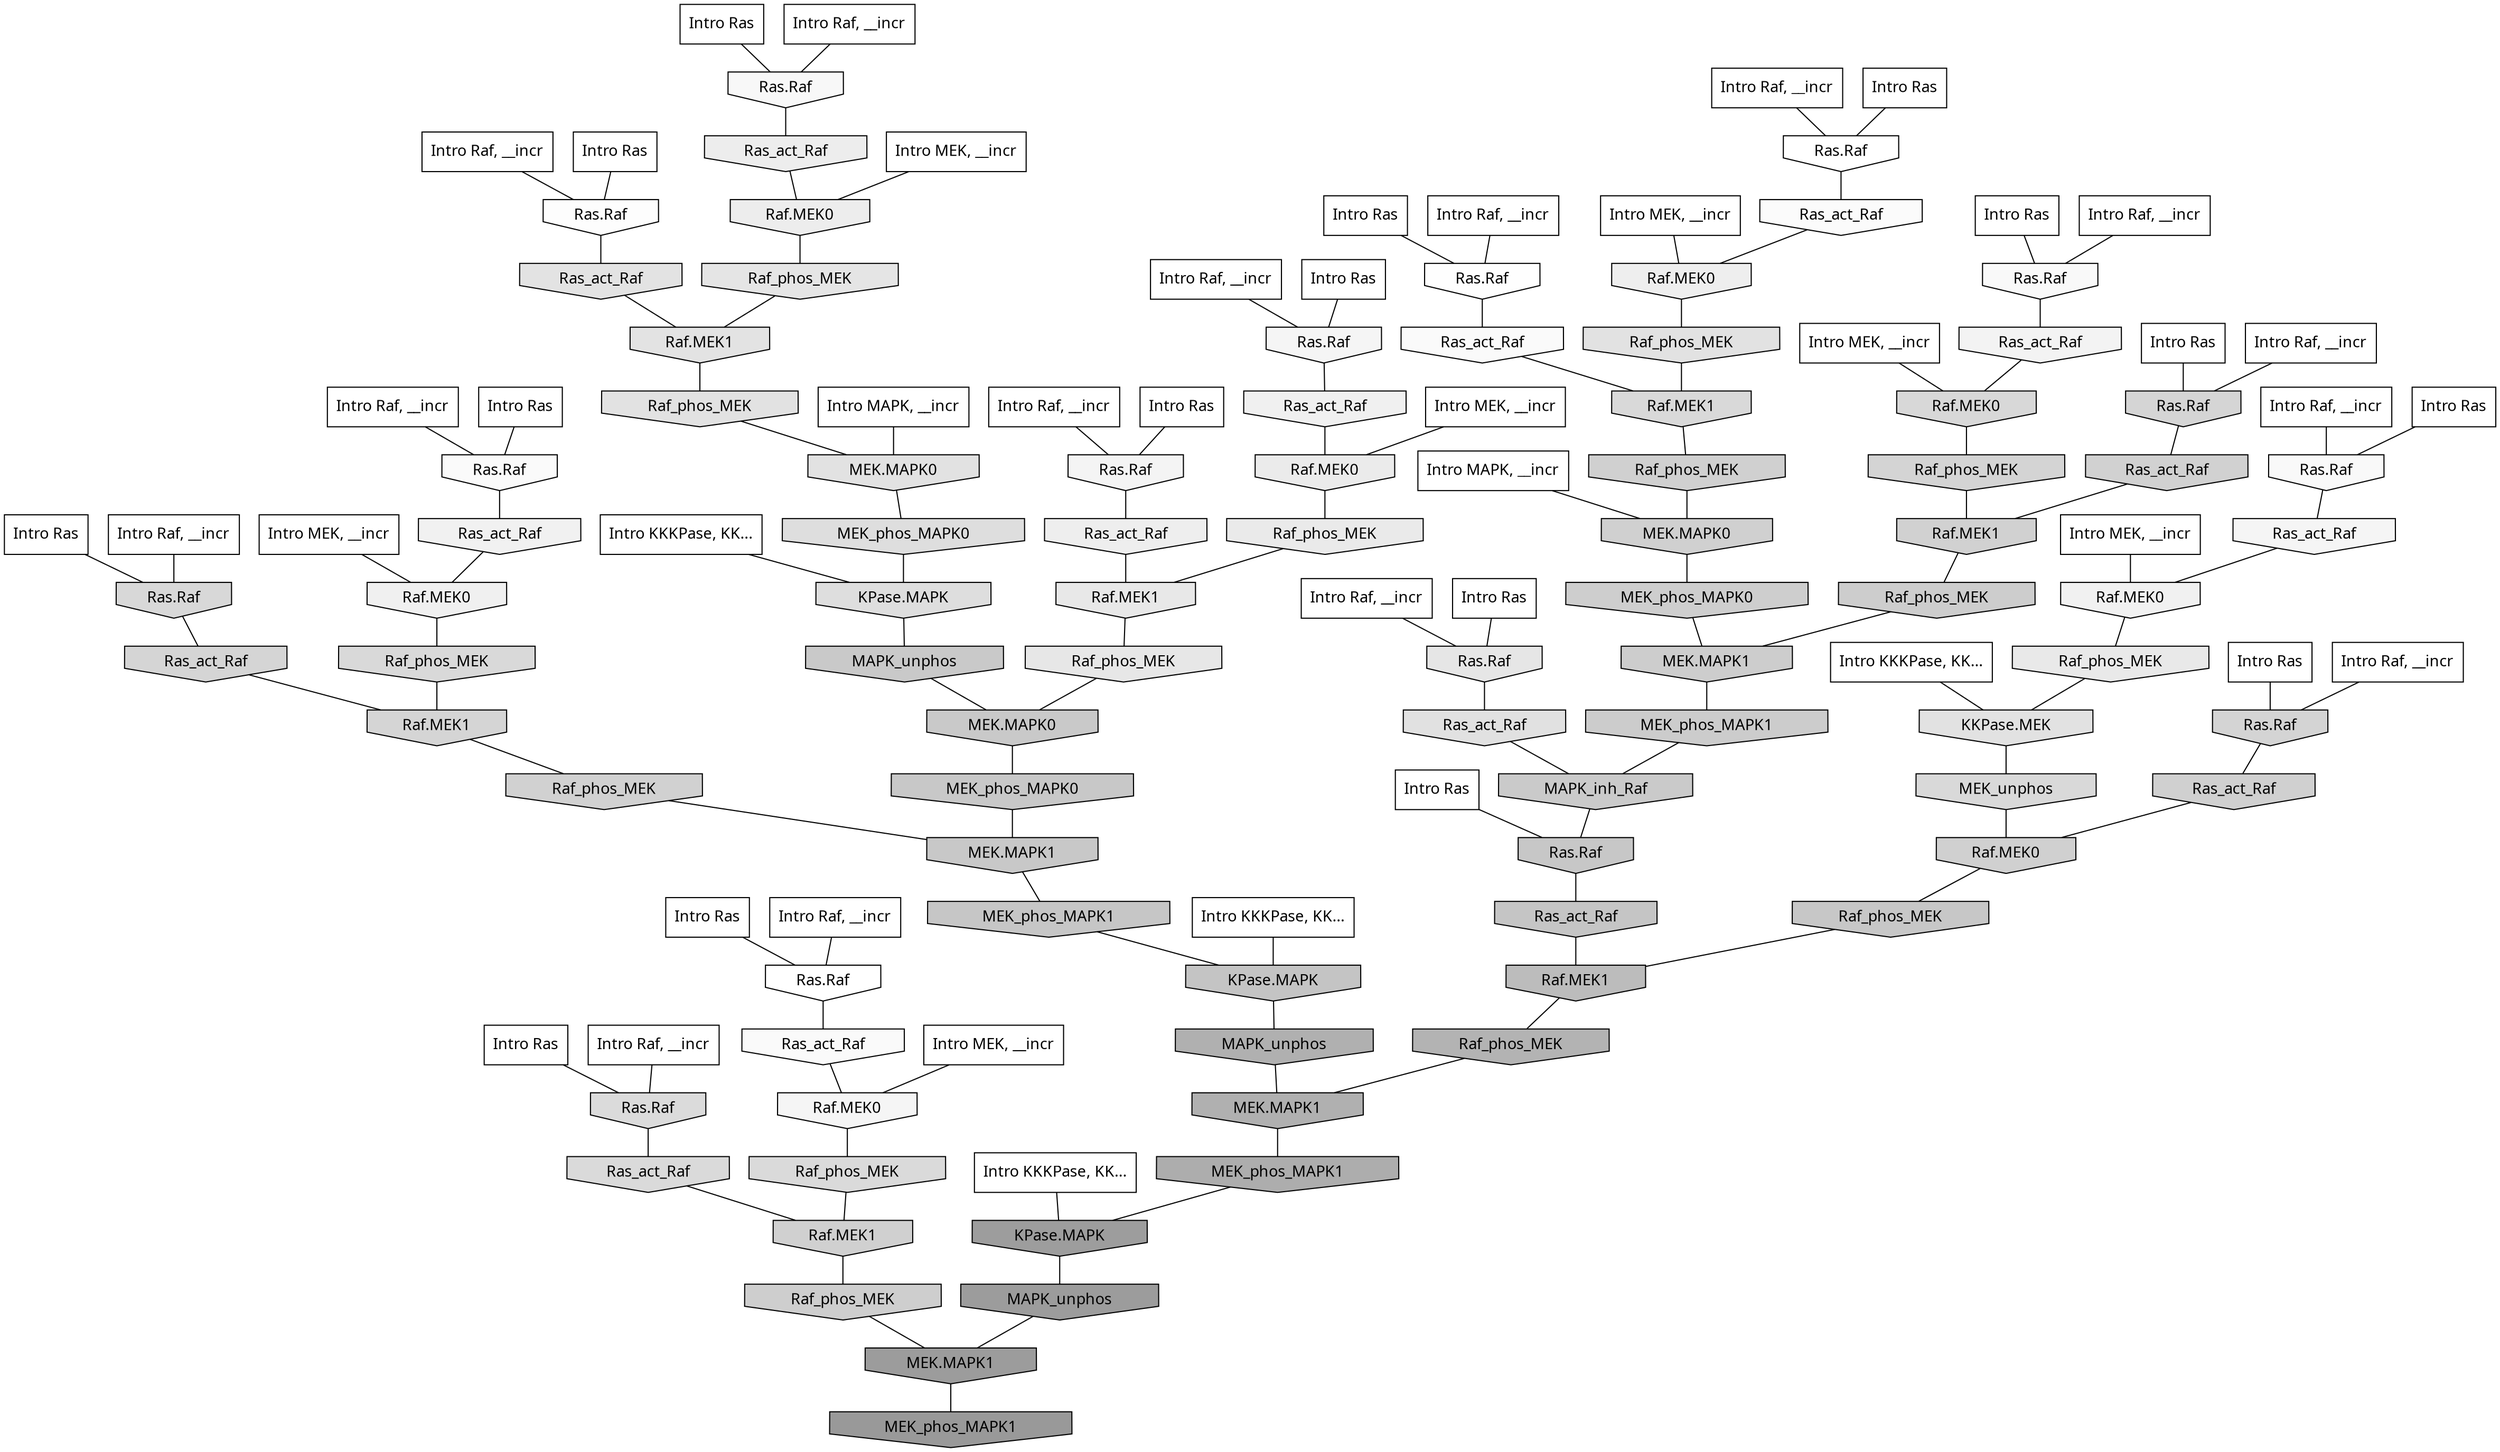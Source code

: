 digraph G{
  rankdir="TB";
  ranksep=0.30;
  node [fontname="CMU Serif"];
  edge [fontname="CMU Serif"];
  
  4 [label="Intro Ras", shape=rectangle, style=filled, fillcolor="0.000 0.000 1.000"]
  
  5 [label="Intro Ras", shape=rectangle, style=filled, fillcolor="0.000 0.000 1.000"]
  
  7 [label="Intro Ras", shape=rectangle, style=filled, fillcolor="0.000 0.000 1.000"]
  
  8 [label="Intro Ras", shape=rectangle, style=filled, fillcolor="0.000 0.000 1.000"]
  
  11 [label="Intro Ras", shape=rectangle, style=filled, fillcolor="0.000 0.000 1.000"]
  
  13 [label="Intro Ras", shape=rectangle, style=filled, fillcolor="0.000 0.000 1.000"]
  
  15 [label="Intro Ras", shape=rectangle, style=filled, fillcolor="0.000 0.000 1.000"]
  
  33 [label="Intro Ras", shape=rectangle, style=filled, fillcolor="0.000 0.000 1.000"]
  
  37 [label="Intro Ras", shape=rectangle, style=filled, fillcolor="0.000 0.000 1.000"]
  
  52 [label="Intro Ras", shape=rectangle, style=filled, fillcolor="0.000 0.000 1.000"]
  
  59 [label="Intro Ras", shape=rectangle, style=filled, fillcolor="0.000 0.000 1.000"]
  
  60 [label="Intro Ras", shape=rectangle, style=filled, fillcolor="0.000 0.000 1.000"]
  
  64 [label="Intro Ras", shape=rectangle, style=filled, fillcolor="0.000 0.000 1.000"]
  
  67 [label="Intro Ras", shape=rectangle, style=filled, fillcolor="0.000 0.000 1.000"]
  
  78 [label="Intro Ras", shape=rectangle, style=filled, fillcolor="0.000 0.000 1.000"]
  
  97 [label="Intro Ras", shape=rectangle, style=filled, fillcolor="0.000 0.000 1.000"]
  
  139 [label="Intro Raf, __incr", shape=rectangle, style=filled, fillcolor="0.000 0.000 1.000"]
  
  290 [label="Intro Raf, __incr", shape=rectangle, style=filled, fillcolor="0.000 0.000 1.000"]
  
  447 [label="Intro Raf, __incr", shape=rectangle, style=filled, fillcolor="0.000 0.000 1.000"]
  
  497 [label="Intro Raf, __incr", shape=rectangle, style=filled, fillcolor="0.000 0.000 1.000"]
  
  628 [label="Intro Raf, __incr", shape=rectangle, style=filled, fillcolor="0.000 0.000 1.000"]
  
  669 [label="Intro Raf, __incr", shape=rectangle, style=filled, fillcolor="0.000 0.000 1.000"]
  
  671 [label="Intro Raf, __incr", shape=rectangle, style=filled, fillcolor="0.000 0.000 1.000"]
  
  698 [label="Intro Raf, __incr", shape=rectangle, style=filled, fillcolor="0.000 0.000 1.000"]
  
  916 [label="Intro Raf, __incr", shape=rectangle, style=filled, fillcolor="0.000 0.000 1.000"]
  
  930 [label="Intro Raf, __incr", shape=rectangle, style=filled, fillcolor="0.000 0.000 1.000"]
  
  984 [label="Intro Raf, __incr", shape=rectangle, style=filled, fillcolor="0.000 0.000 1.000"]
  
  994 [label="Intro Raf, __incr", shape=rectangle, style=filled, fillcolor="0.000 0.000 1.000"]
  
  1056 [label="Intro Raf, __incr", shape=rectangle, style=filled, fillcolor="0.000 0.000 1.000"]
  
  1065 [label="Intro Raf, __incr", shape=rectangle, style=filled, fillcolor="0.000 0.000 1.000"]
  
  1090 [label="Intro Raf, __incr", shape=rectangle, style=filled, fillcolor="0.000 0.000 1.000"]
  
  1142 [label="Intro MEK, __incr", shape=rectangle, style=filled, fillcolor="0.000 0.000 1.000"]
  
  1328 [label="Intro MEK, __incr", shape=rectangle, style=filled, fillcolor="0.000 0.000 1.000"]
  
  1388 [label="Intro MEK, __incr", shape=rectangle, style=filled, fillcolor="0.000 0.000 1.000"]
  
  1506 [label="Intro MEK, __incr", shape=rectangle, style=filled, fillcolor="0.000 0.000 1.000"]
  
  1661 [label="Intro MEK, __incr", shape=rectangle, style=filled, fillcolor="0.000 0.000 1.000"]
  
  1770 [label="Intro MEK, __incr", shape=rectangle, style=filled, fillcolor="0.000 0.000 1.000"]
  
  2069 [label="Intro MEK, __incr", shape=rectangle, style=filled, fillcolor="0.000 0.000 1.000"]
  
  2732 [label="Intro MAPK, __incr", shape=rectangle, style=filled, fillcolor="0.000 0.000 1.000"]
  
  3064 [label="Intro MAPK, __incr", shape=rectangle, style=filled, fillcolor="0.000 0.000 1.000"]
  
  3119 [label="Intro KKKPase, KK...", shape=rectangle, style=filled, fillcolor="0.000 0.000 1.000"]
  
  3124 [label="Intro KKKPase, KK...", shape=rectangle, style=filled, fillcolor="0.000 0.000 1.000"]
  
  3128 [label="Intro KKKPase, KK...", shape=rectangle, style=filled, fillcolor="0.000 0.000 1.000"]
  
  3191 [label="Intro KKKPase, KK...", shape=rectangle, style=filled, fillcolor="0.000 0.000 1.000"]
  
  3258 [label="Ras.Raf", shape=invhouse, style=filled, fillcolor="0.000 0.000 1.000"]
  
  3306 [label="Ras.Raf", shape=invhouse, style=filled, fillcolor="0.000 0.000 1.000"]
  
  3411 [label="Ras.Raf", shape=invhouse, style=filled, fillcolor="0.000 0.000 0.993"]
  
  3415 [label="Ras.Raf", shape=invhouse, style=filled, fillcolor="0.000 0.000 0.992"]
  
  3564 [label="Ras_act_Raf", shape=invhouse, style=filled, fillcolor="0.000 0.000 0.981"]
  
  3569 [label="Ras_act_Raf", shape=invhouse, style=filled, fillcolor="0.000 0.000 0.980"]
  
  3605 [label="Ras_act_Raf", shape=invhouse, style=filled, fillcolor="0.000 0.000 0.978"]
  
  3616 [label="Ras.Raf", shape=invhouse, style=filled, fillcolor="0.000 0.000 0.978"]
  
  3651 [label="Ras.Raf", shape=invhouse, style=filled, fillcolor="0.000 0.000 0.976"]
  
  3689 [label="Ras.Raf", shape=invhouse, style=filled, fillcolor="0.000 0.000 0.974"]
  
  3779 [label="Ras.Raf", shape=invhouse, style=filled, fillcolor="0.000 0.000 0.970"]
  
  4086 [label="Ras.Raf", shape=invhouse, style=filled, fillcolor="0.000 0.000 0.960"]
  
  4120 [label="Ras_act_Raf", shape=invhouse, style=filled, fillcolor="0.000 0.000 0.959"]
  
  4166 [label="Raf.MEK0", shape=invhouse, style=filled, fillcolor="0.000 0.000 0.958"]
  
  4195 [label="Ras.Raf", shape=invhouse, style=filled, fillcolor="0.000 0.000 0.956"]
  
  4372 [label="Ras_act_Raf", shape=invhouse, style=filled, fillcolor="0.000 0.000 0.950"]
  
  4565 [label="Ras_act_Raf", shape=invhouse, style=filled, fillcolor="0.000 0.000 0.943"]
  
  4636 [label="Raf.MEK0", shape=invhouse, style=filled, fillcolor="0.000 0.000 0.942"]
  
  4643 [label="Raf.MEK0", shape=invhouse, style=filled, fillcolor="0.000 0.000 0.941"]
  
  4693 [label="Ras_act_Raf", shape=invhouse, style=filled, fillcolor="0.000 0.000 0.940"]
  
  4915 [label="Ras_act_Raf", shape=invhouse, style=filled, fillcolor="0.000 0.000 0.933"]
  
  5011 [label="Raf.MEK0", shape=invhouse, style=filled, fillcolor="0.000 0.000 0.930"]
  
  5097 [label="Ras_act_Raf", shape=invhouse, style=filled, fillcolor="0.000 0.000 0.928"]
  
  5100 [label="Raf.MEK0", shape=invhouse, style=filled, fillcolor="0.000 0.000 0.928"]
  
  5383 [label="Raf.MEK0", shape=invhouse, style=filled, fillcolor="0.000 0.000 0.921"]
  
  5488 [label="Raf_phos_MEK", shape=invhouse, style=filled, fillcolor="0.000 0.000 0.917"]
  
  5602 [label="Raf_phos_MEK", shape=invhouse, style=filled, fillcolor="0.000 0.000 0.913"]
  
  5729 [label="Raf.MEK1", shape=invhouse, style=filled, fillcolor="0.000 0.000 0.910"]
  
  5896 [label="Raf_phos_MEK", shape=invhouse, style=filled, fillcolor="0.000 0.000 0.906"]
  
  6023 [label="Ras.Raf", shape=invhouse, style=filled, fillcolor="0.000 0.000 0.902"]
  
  6239 [label="Raf_phos_MEK", shape=invhouse, style=filled, fillcolor="0.000 0.000 0.897"]
  
  6619 [label="Ras_act_Raf", shape=invhouse, style=filled, fillcolor="0.000 0.000 0.889"]
  
  6622 [label="Raf.MEK1", shape=invhouse, style=filled, fillcolor="0.000 0.000 0.889"]
  
  6806 [label="Raf_phos_MEK", shape=invhouse, style=filled, fillcolor="0.000 0.000 0.886"]
  
  6808 [label="MEK.MAPK0", shape=invhouse, style=filled, fillcolor="0.000 0.000 0.886"]
  
  6829 [label="Raf_phos_MEK", shape=invhouse, style=filled, fillcolor="0.000 0.000 0.885"]
  
  6946 [label="KKPase.MEK", shape=invhouse, style=filled, fillcolor="0.000 0.000 0.883"]
  
  7175 [label="Ras_act_Raf", shape=invhouse, style=filled, fillcolor="0.000 0.000 0.880"]
  
  7744 [label="MEK_phos_MAPK0", shape=invhouse, style=filled, fillcolor="0.000 0.000 0.871"]
  
  7793 [label="KPase.MAPK", shape=invhouse, style=filled, fillcolor="0.000 0.000 0.870"]
  
  8752 [label="Ras.Raf", shape=invhouse, style=filled, fillcolor="0.000 0.000 0.856"]
  
  8906 [label="Ras_act_Raf", shape=invhouse, style=filled, fillcolor="0.000 0.000 0.853"]
  
  9002 [label="Raf_phos_MEK", shape=invhouse, style=filled, fillcolor="0.000 0.000 0.852"]
  
  9094 [label="Raf_phos_MEK", shape=invhouse, style=filled, fillcolor="0.000 0.000 0.851"]
  
  9175 [label="MEK_unphos", shape=invhouse, style=filled, fillcolor="0.000 0.000 0.850"]
  
  9198 [label="Raf.MEK1", shape=invhouse, style=filled, fillcolor="0.000 0.000 0.849"]
  
  9573 [label="Raf.MEK0", shape=invhouse, style=filled, fillcolor="0.000 0.000 0.846"]
  
  9729 [label="Ras.Raf", shape=invhouse, style=filled, fillcolor="0.000 0.000 0.844"]
  
  10536 [label="Ras.Raf", shape=invhouse, style=filled, fillcolor="0.000 0.000 0.835"]
  
  10645 [label="Ras_act_Raf", shape=invhouse, style=filled, fillcolor="0.000 0.000 0.834"]
  
  10653 [label="Raf.MEK1", shape=invhouse, style=filled, fillcolor="0.000 0.000 0.834"]
  
  10925 [label="Raf_phos_MEK", shape=invhouse, style=filled, fillcolor="0.000 0.000 0.831"]
  
  11021 [label="Ras.Raf", shape=invhouse, style=filled, fillcolor="0.000 0.000 0.830"]
  
  12160 [label="Raf_phos_MEK", shape=invhouse, style=filled, fillcolor="0.000 0.000 0.820"]
  
  12267 [label="Ras_act_Raf", shape=invhouse, style=filled, fillcolor="0.000 0.000 0.819"]
  
  12273 [label="Raf.MEK1", shape=invhouse, style=filled, fillcolor="0.000 0.000 0.819"]
  
  12697 [label="Ras_act_Raf", shape=invhouse, style=filled, fillcolor="0.000 0.000 0.816"]
  
  12701 [label="Raf.MEK0", shape=invhouse, style=filled, fillcolor="0.000 0.000 0.816"]
  
  12799 [label="Raf.MEK1", shape=invhouse, style=filled, fillcolor="0.000 0.000 0.815"]
  
  12966 [label="Raf_phos_MEK", shape=invhouse, style=filled, fillcolor="0.000 0.000 0.814"]
  
  12975 [label="MEK.MAPK0", shape=invhouse, style=filled, fillcolor="0.000 0.000 0.814"]
  
  13827 [label="MEK_phos_MAPK0", shape=invhouse, style=filled, fillcolor="0.000 0.000 0.807"]
  
  14200 [label="Raf_phos_MEK", shape=invhouse, style=filled, fillcolor="0.000 0.000 0.805"]
  
  14438 [label="Raf_phos_MEK", shape=invhouse, style=filled, fillcolor="0.000 0.000 0.803"]
  
  14446 [label="MEK.MAPK1", shape=invhouse, style=filled, fillcolor="0.000 0.000 0.803"]
  
  15177 [label="MEK_phos_MAPK1", shape=invhouse, style=filled, fillcolor="0.000 0.000 0.798"]
  
  15833 [label="MAPK_inh_Raf", shape=invhouse, style=filled, fillcolor="0.000 0.000 0.792"]
  
  16274 [label="MAPK_unphos", shape=invhouse, style=filled, fillcolor="0.000 0.000 0.787"]
  
  16278 [label="MEK.MAPK0", shape=invhouse, style=filled, fillcolor="0.000 0.000 0.787"]
  
  16667 [label="MEK_phos_MAPK0", shape=invhouse, style=filled, fillcolor="0.000 0.000 0.782"]
  
  16668 [label="MEK.MAPK1", shape=invhouse, style=filled, fillcolor="0.000 0.000 0.782"]
  
  16851 [label="Raf_phos_MEK", shape=invhouse, style=filled, fillcolor="0.000 0.000 0.780"]
  
  16971 [label="Ras.Raf", shape=invhouse, style=filled, fillcolor="0.000 0.000 0.778"]
  
  17219 [label="MEK_phos_MAPK1", shape=invhouse, style=filled, fillcolor="0.000 0.000 0.775"]
  
  17515 [label="Ras_act_Raf", shape=invhouse, style=filled, fillcolor="0.000 0.000 0.770"]
  
  17540 [label="KPase.MAPK", shape=invhouse, style=filled, fillcolor="0.000 0.000 0.769"]
  
  19099 [label="Raf.MEK1", shape=invhouse, style=filled, fillcolor="0.000 0.000 0.737"]
  
  20401 [label="Raf_phos_MEK", shape=invhouse, style=filled, fillcolor="0.000 0.000 0.703"]
  
  20767 [label="MAPK_unphos", shape=invhouse, style=filled, fillcolor="0.000 0.000 0.691"]
  
  20771 [label="MEK.MAPK1", shape=invhouse, style=filled, fillcolor="0.000 0.000 0.691"]
  
  21215 [label="MEK_phos_MAPK1", shape=invhouse, style=filled, fillcolor="0.000 0.000 0.678"]
  
  23071 [label="KPase.MAPK", shape=invhouse, style=filled, fillcolor="0.000 0.000 0.617"]
  
  23283 [label="MAPK_unphos", shape=invhouse, style=filled, fillcolor="0.000 0.000 0.610"]
  
  23286 [label="MEK.MAPK1", shape=invhouse, style=filled, fillcolor="0.000 0.000 0.610"]
  
  23568 [label="MEK_phos_MAPK1", shape=invhouse, style=filled, fillcolor="0.000 0.000 0.600"]
  
  
  23286 -> 23568 [dir=none, color="0.000 0.000 0.000"] 
  23283 -> 23286 [dir=none, color="0.000 0.000 0.000"] 
  23071 -> 23283 [dir=none, color="0.000 0.000 0.000"] 
  21215 -> 23071 [dir=none, color="0.000 0.000 0.000"] 
  20771 -> 21215 [dir=none, color="0.000 0.000 0.000"] 
  20767 -> 20771 [dir=none, color="0.000 0.000 0.000"] 
  20401 -> 20771 [dir=none, color="0.000 0.000 0.000"] 
  19099 -> 20401 [dir=none, color="0.000 0.000 0.000"] 
  17540 -> 20767 [dir=none, color="0.000 0.000 0.000"] 
  17515 -> 19099 [dir=none, color="0.000 0.000 0.000"] 
  17219 -> 17540 [dir=none, color="0.000 0.000 0.000"] 
  16971 -> 17515 [dir=none, color="0.000 0.000 0.000"] 
  16851 -> 19099 [dir=none, color="0.000 0.000 0.000"] 
  16668 -> 17219 [dir=none, color="0.000 0.000 0.000"] 
  16667 -> 16668 [dir=none, color="0.000 0.000 0.000"] 
  16278 -> 16667 [dir=none, color="0.000 0.000 0.000"] 
  16274 -> 16278 [dir=none, color="0.000 0.000 0.000"] 
  15833 -> 16971 [dir=none, color="0.000 0.000 0.000"] 
  15177 -> 15833 [dir=none, color="0.000 0.000 0.000"] 
  14446 -> 15177 [dir=none, color="0.000 0.000 0.000"] 
  14438 -> 14446 [dir=none, color="0.000 0.000 0.000"] 
  14200 -> 23286 [dir=none, color="0.000 0.000 0.000"] 
  13827 -> 14446 [dir=none, color="0.000 0.000 0.000"] 
  12975 -> 13827 [dir=none, color="0.000 0.000 0.000"] 
  12966 -> 12975 [dir=none, color="0.000 0.000 0.000"] 
  12799 -> 14200 [dir=none, color="0.000 0.000 0.000"] 
  12701 -> 16851 [dir=none, color="0.000 0.000 0.000"] 
  12697 -> 12701 [dir=none, color="0.000 0.000 0.000"] 
  12273 -> 14438 [dir=none, color="0.000 0.000 0.000"] 
  12267 -> 12273 [dir=none, color="0.000 0.000 0.000"] 
  12160 -> 16668 [dir=none, color="0.000 0.000 0.000"] 
  11021 -> 12697 [dir=none, color="0.000 0.000 0.000"] 
  10925 -> 12273 [dir=none, color="0.000 0.000 0.000"] 
  10653 -> 12160 [dir=none, color="0.000 0.000 0.000"] 
  10645 -> 10653 [dir=none, color="0.000 0.000 0.000"] 
  10536 -> 12267 [dir=none, color="0.000 0.000 0.000"] 
  9729 -> 10645 [dir=none, color="0.000 0.000 0.000"] 
  9573 -> 10925 [dir=none, color="0.000 0.000 0.000"] 
  9198 -> 12966 [dir=none, color="0.000 0.000 0.000"] 
  9175 -> 12701 [dir=none, color="0.000 0.000 0.000"] 
  9094 -> 10653 [dir=none, color="0.000 0.000 0.000"] 
  9002 -> 12799 [dir=none, color="0.000 0.000 0.000"] 
  8906 -> 12799 [dir=none, color="0.000 0.000 0.000"] 
  8752 -> 8906 [dir=none, color="0.000 0.000 0.000"] 
  7793 -> 16274 [dir=none, color="0.000 0.000 0.000"] 
  7744 -> 7793 [dir=none, color="0.000 0.000 0.000"] 
  7175 -> 15833 [dir=none, color="0.000 0.000 0.000"] 
  6946 -> 9175 [dir=none, color="0.000 0.000 0.000"] 
  6829 -> 9198 [dir=none, color="0.000 0.000 0.000"] 
  6808 -> 7744 [dir=none, color="0.000 0.000 0.000"] 
  6806 -> 6808 [dir=none, color="0.000 0.000 0.000"] 
  6622 -> 6806 [dir=none, color="0.000 0.000 0.000"] 
  6619 -> 6622 [dir=none, color="0.000 0.000 0.000"] 
  6239 -> 6622 [dir=none, color="0.000 0.000 0.000"] 
  6023 -> 7175 [dir=none, color="0.000 0.000 0.000"] 
  5896 -> 16278 [dir=none, color="0.000 0.000 0.000"] 
  5729 -> 5896 [dir=none, color="0.000 0.000 0.000"] 
  5602 -> 6946 [dir=none, color="0.000 0.000 0.000"] 
  5488 -> 5729 [dir=none, color="0.000 0.000 0.000"] 
  5383 -> 5488 [dir=none, color="0.000 0.000 0.000"] 
  5100 -> 6239 [dir=none, color="0.000 0.000 0.000"] 
  5097 -> 5100 [dir=none, color="0.000 0.000 0.000"] 
  5011 -> 6829 [dir=none, color="0.000 0.000 0.000"] 
  4915 -> 5729 [dir=none, color="0.000 0.000 0.000"] 
  4693 -> 5383 [dir=none, color="0.000 0.000 0.000"] 
  4643 -> 9094 [dir=none, color="0.000 0.000 0.000"] 
  4636 -> 5602 [dir=none, color="0.000 0.000 0.000"] 
  4565 -> 4643 [dir=none, color="0.000 0.000 0.000"] 
  4372 -> 9573 [dir=none, color="0.000 0.000 0.000"] 
  4195 -> 4915 [dir=none, color="0.000 0.000 0.000"] 
  4166 -> 9002 [dir=none, color="0.000 0.000 0.000"] 
  4120 -> 4636 [dir=none, color="0.000 0.000 0.000"] 
  4086 -> 4693 [dir=none, color="0.000 0.000 0.000"] 
  3779 -> 5097 [dir=none, color="0.000 0.000 0.000"] 
  3689 -> 4372 [dir=none, color="0.000 0.000 0.000"] 
  3651 -> 4120 [dir=none, color="0.000 0.000 0.000"] 
  3616 -> 4565 [dir=none, color="0.000 0.000 0.000"] 
  3605 -> 9198 [dir=none, color="0.000 0.000 0.000"] 
  3569 -> 4166 [dir=none, color="0.000 0.000 0.000"] 
  3564 -> 5011 [dir=none, color="0.000 0.000 0.000"] 
  3415 -> 6619 [dir=none, color="0.000 0.000 0.000"] 
  3411 -> 3605 [dir=none, color="0.000 0.000 0.000"] 
  3306 -> 3569 [dir=none, color="0.000 0.000 0.000"] 
  3258 -> 3564 [dir=none, color="0.000 0.000 0.000"] 
  3191 -> 23071 [dir=none, color="0.000 0.000 0.000"] 
  3128 -> 6946 [dir=none, color="0.000 0.000 0.000"] 
  3124 -> 7793 [dir=none, color="0.000 0.000 0.000"] 
  3119 -> 17540 [dir=none, color="0.000 0.000 0.000"] 
  3064 -> 6808 [dir=none, color="0.000 0.000 0.000"] 
  2732 -> 12975 [dir=none, color="0.000 0.000 0.000"] 
  2069 -> 4636 [dir=none, color="0.000 0.000 0.000"] 
  1770 -> 9573 [dir=none, color="0.000 0.000 0.000"] 
  1661 -> 4643 [dir=none, color="0.000 0.000 0.000"] 
  1506 -> 4166 [dir=none, color="0.000 0.000 0.000"] 
  1388 -> 5011 [dir=none, color="0.000 0.000 0.000"] 
  1328 -> 5100 [dir=none, color="0.000 0.000 0.000"] 
  1142 -> 5383 [dir=none, color="0.000 0.000 0.000"] 
  1090 -> 3651 [dir=none, color="0.000 0.000 0.000"] 
  1065 -> 3689 [dir=none, color="0.000 0.000 0.000"] 
  1056 -> 3258 [dir=none, color="0.000 0.000 0.000"] 
  994 -> 3616 [dir=none, color="0.000 0.000 0.000"] 
  984 -> 11021 [dir=none, color="0.000 0.000 0.000"] 
  930 -> 3779 [dir=none, color="0.000 0.000 0.000"] 
  916 -> 4195 [dir=none, color="0.000 0.000 0.000"] 
  698 -> 9729 [dir=none, color="0.000 0.000 0.000"] 
  671 -> 3411 [dir=none, color="0.000 0.000 0.000"] 
  669 -> 8752 [dir=none, color="0.000 0.000 0.000"] 
  628 -> 3415 [dir=none, color="0.000 0.000 0.000"] 
  497 -> 6023 [dir=none, color="0.000 0.000 0.000"] 
  447 -> 10536 [dir=none, color="0.000 0.000 0.000"] 
  290 -> 3306 [dir=none, color="0.000 0.000 0.000"] 
  139 -> 4086 [dir=none, color="0.000 0.000 0.000"] 
  97 -> 9729 [dir=none, color="0.000 0.000 0.000"] 
  78 -> 3411 [dir=none, color="0.000 0.000 0.000"] 
  67 -> 4086 [dir=none, color="0.000 0.000 0.000"] 
  64 -> 3306 [dir=none, color="0.000 0.000 0.000"] 
  60 -> 3258 [dir=none, color="0.000 0.000 0.000"] 
  59 -> 3415 [dir=none, color="0.000 0.000 0.000"] 
  52 -> 4195 [dir=none, color="0.000 0.000 0.000"] 
  37 -> 3651 [dir=none, color="0.000 0.000 0.000"] 
  33 -> 3779 [dir=none, color="0.000 0.000 0.000"] 
  15 -> 11021 [dir=none, color="0.000 0.000 0.000"] 
  13 -> 3689 [dir=none, color="0.000 0.000 0.000"] 
  11 -> 10536 [dir=none, color="0.000 0.000 0.000"] 
  8 -> 8752 [dir=none, color="0.000 0.000 0.000"] 
  7 -> 3616 [dir=none, color="0.000 0.000 0.000"] 
  5 -> 16971 [dir=none, color="0.000 0.000 0.000"] 
  4 -> 6023 [dir=none, color="0.000 0.000 0.000"] 
  
  }

